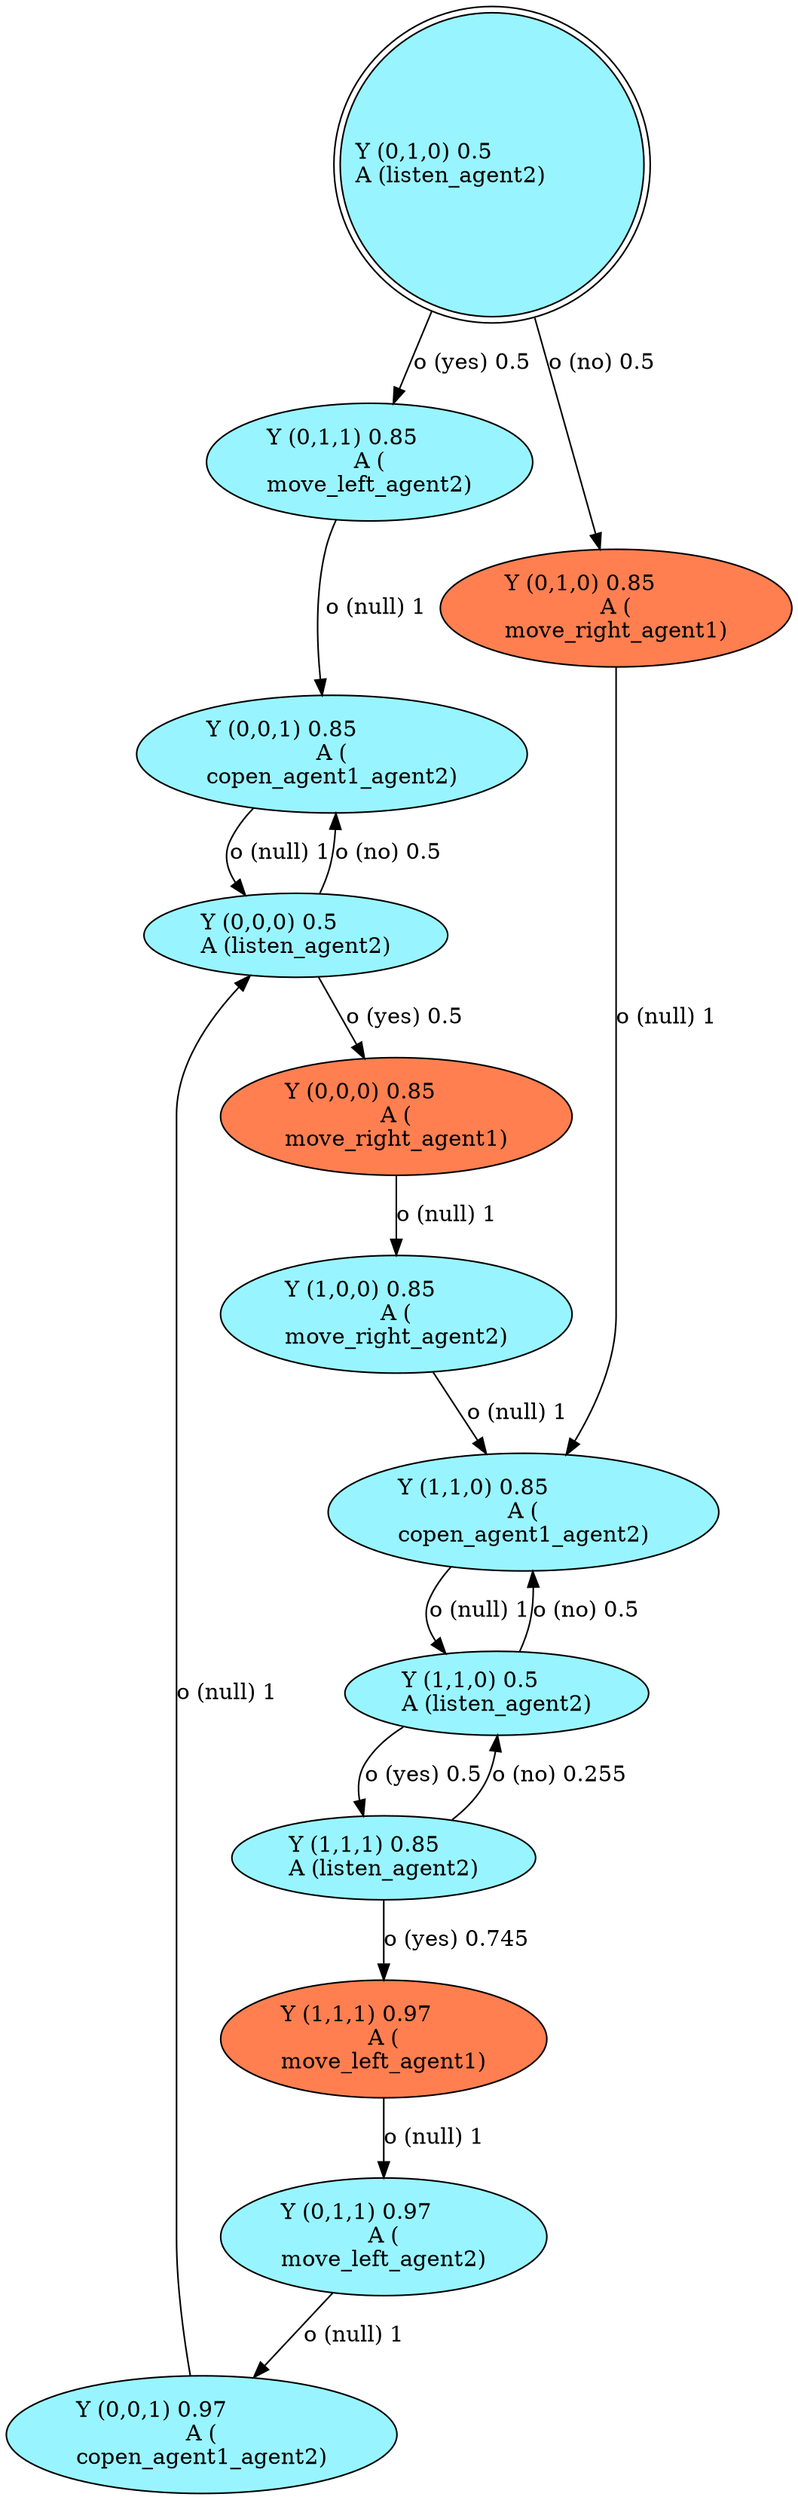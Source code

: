 digraph G {
root [color=black, fillcolor=cadetblue1, label="Y (0,1,0) 0.5\lA (listen_agent2)\l", labeljust="l", shape=doublecircle, style=filled];
x0row9 [color=black, fillcolor=cadetblue1, label="Y (0,0,1) 0.97\lA (\ncopen_agent1_agent2)\l", style=filled];
x0row12 [color=black, fillcolor=cadetblue1, label="Y (1,0,0) 0.85\lA (\nmove_right_agent2)\l", style=filled];
x0row14 [color=black, fillcolor=cadetblue1, label="Y (1,1,0) 0.85\lA (\ncopen_agent1_agent2)\l", style=filled];
x0row5 [color=black, fillcolor=cadetblue1, label="Y (0,0,1) 0.85\lA (\ncopen_agent1_agent2)\l", style=filled];
x0row6 [color=black, fillcolor=cadetblue1, label="Y (1,1,1) 0.85\lA (listen_agent2)\l", style=filled];
x0row7 [color=black, fillcolor=cadetblue1, label="Y (0,1,1) 0.97\lA (\nmove_left_agent2)\l", style=filled];
x0row11 [color=black, fillcolor=coral, label="Y (0,0,0) 0.85\lA (\nmove_right_agent1)\l", style=filled];
x0row1 [color=black, fillcolor=cadetblue1, label="Y (0,0,0) 0.5\lA (listen_agent2)\l", style=filled];
x0row2 [color=black, fillcolor=cadetblue1, label="Y (1,1,0) 0.5\lA (listen_agent2)\l", style=filled];
x0row3 [color=black, fillcolor=cadetblue1, label="Y (0,1,1) 0.85\lA (\nmove_left_agent2)\l", style=filled];
x0row4 [color=black, fillcolor=coral, label="Y (0,1,0) 0.85\lA (\nmove_right_agent1)\l", style=filled];
x0row17 [color=black, fillcolor=coral, label="Y (1,1,1) 0.97\lA (\nmove_left_agent1)\l", style=filled];
root -> x0row3  [label="o (yes) 0.5\l"];
root -> x0row4  [label="o (no) 0.5\l"];
x0row3 -> x0row5  [label="o (null) 1\l"];
x0row5 -> x0row1  [label="o (null) 1\l"];
x0row1 -> x0row11  [label="o (yes) 0.5\l"];
x0row1 -> x0row5  [label="o (no) 0.5\l"];
x0row11 -> x0row12  [label="o (null) 1\l"];
x0row12 -> x0row14  [label="o (null) 1\l"];
x0row14 -> x0row2  [label="o (null) 1\l"];
x0row2 -> x0row6  [label="o (yes) 0.5\l"];
x0row2 -> x0row14  [label="o (no) 0.5\l"];
x0row6 -> x0row17  [label="o (yes) 0.745\l"];
x0row6 -> x0row2  [label="o (no) 0.255\l"];
x0row17 -> x0row7  [label="o (null) 1\l"];
x0row7 -> x0row9  [label="o (null) 1\l"];
x0row9 -> x0row1  [label="o (null) 1\l"];
x0row4 -> x0row14  [label="o (null) 1\l"];
}
